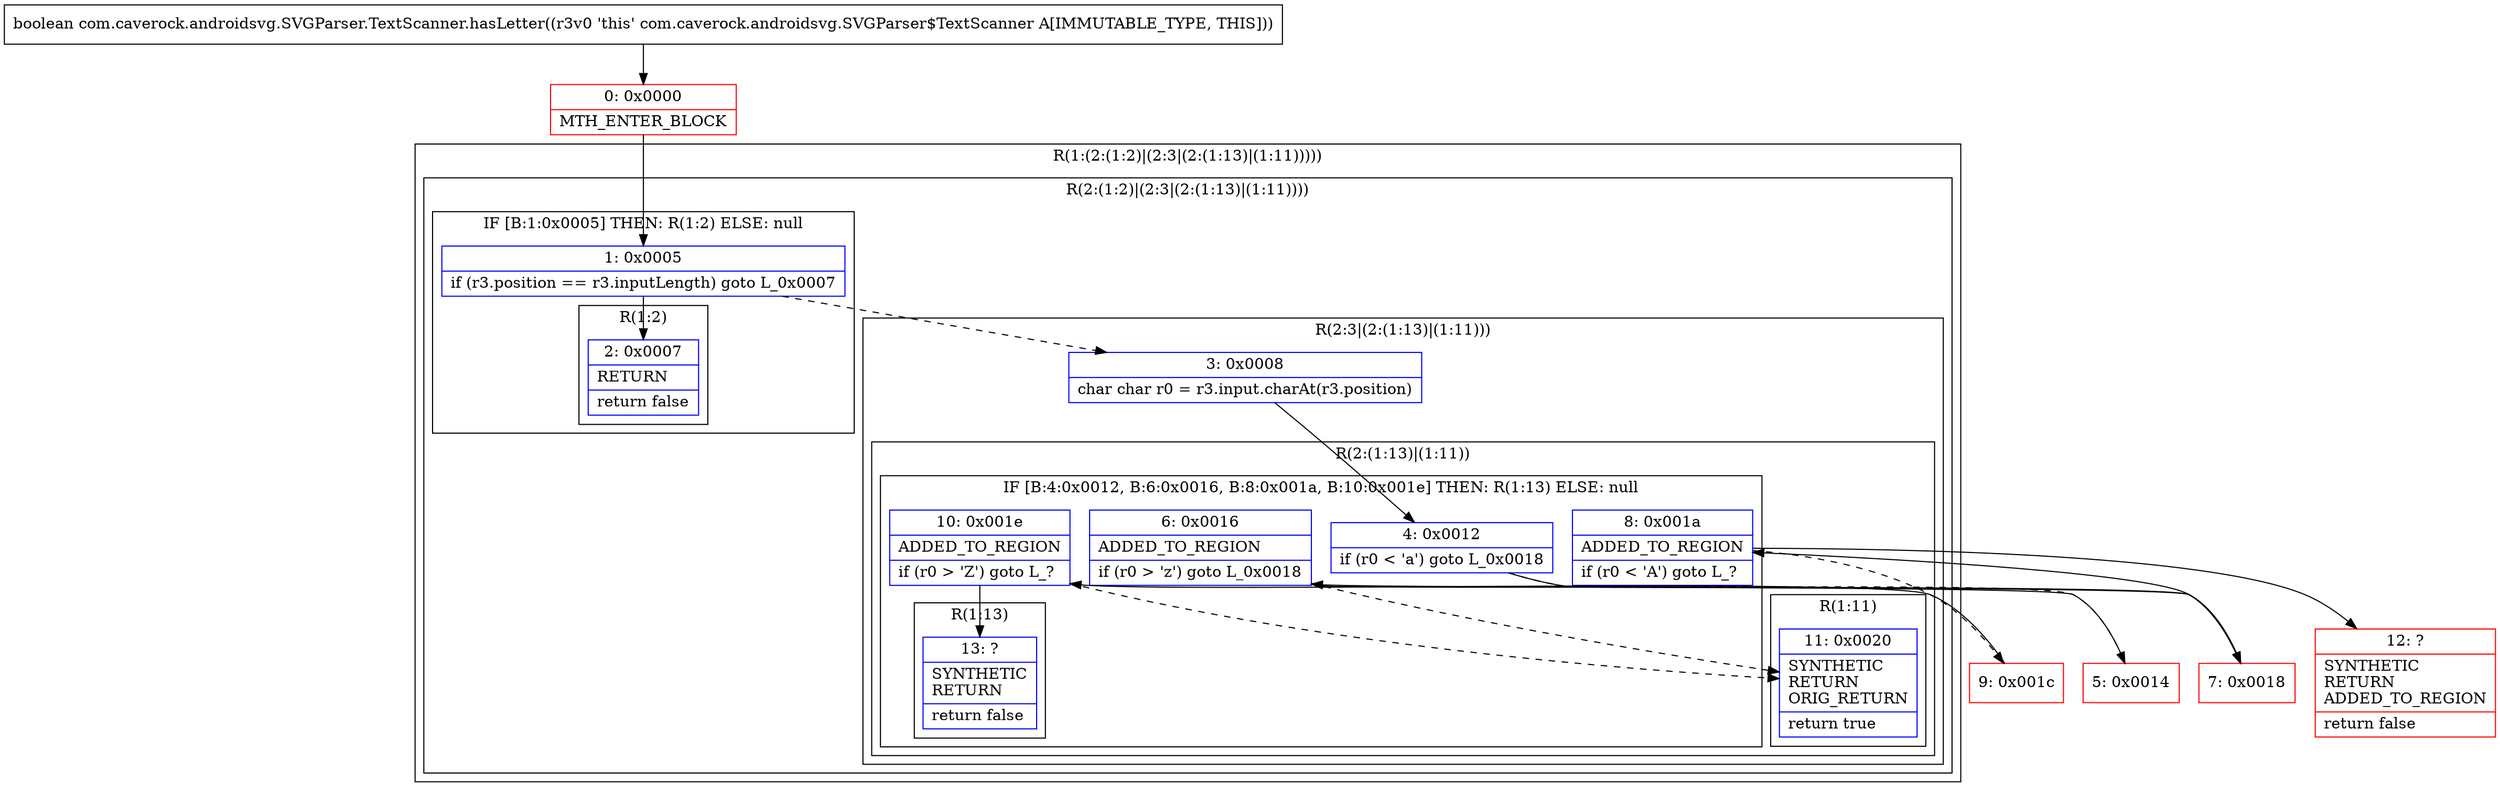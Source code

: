 digraph "CFG forcom.caverock.androidsvg.SVGParser.TextScanner.hasLetter()Z" {
subgraph cluster_Region_2049392331 {
label = "R(1:(2:(1:2)|(2:3|(2:(1:13)|(1:11)))))";
node [shape=record,color=blue];
subgraph cluster_Region_1329422481 {
label = "R(2:(1:2)|(2:3|(2:(1:13)|(1:11))))";
node [shape=record,color=blue];
subgraph cluster_IfRegion_802458780 {
label = "IF [B:1:0x0005] THEN: R(1:2) ELSE: null";
node [shape=record,color=blue];
Node_1 [shape=record,label="{1\:\ 0x0005|if (r3.position == r3.inputLength) goto L_0x0007\l}"];
subgraph cluster_Region_912841662 {
label = "R(1:2)";
node [shape=record,color=blue];
Node_2 [shape=record,label="{2\:\ 0x0007|RETURN\l|return false\l}"];
}
}
subgraph cluster_Region_1005280282 {
label = "R(2:3|(2:(1:13)|(1:11)))";
node [shape=record,color=blue];
Node_3 [shape=record,label="{3\:\ 0x0008|char char r0 = r3.input.charAt(r3.position)\l}"];
subgraph cluster_Region_1970961118 {
label = "R(2:(1:13)|(1:11))";
node [shape=record,color=blue];
subgraph cluster_IfRegion_1083380074 {
label = "IF [B:4:0x0012, B:6:0x0016, B:8:0x001a, B:10:0x001e] THEN: R(1:13) ELSE: null";
node [shape=record,color=blue];
Node_4 [shape=record,label="{4\:\ 0x0012|if (r0 \< 'a') goto L_0x0018\l}"];
Node_6 [shape=record,label="{6\:\ 0x0016|ADDED_TO_REGION\l|if (r0 \> 'z') goto L_0x0018\l}"];
Node_8 [shape=record,label="{8\:\ 0x001a|ADDED_TO_REGION\l|if (r0 \< 'A') goto L_?\l}"];
Node_10 [shape=record,label="{10\:\ 0x001e|ADDED_TO_REGION\l|if (r0 \> 'Z') goto L_?\l}"];
subgraph cluster_Region_1374135560 {
label = "R(1:13)";
node [shape=record,color=blue];
Node_13 [shape=record,label="{13\:\ ?|SYNTHETIC\lRETURN\l|return false\l}"];
}
}
subgraph cluster_Region_1524392900 {
label = "R(1:11)";
node [shape=record,color=blue];
Node_11 [shape=record,label="{11\:\ 0x0020|SYNTHETIC\lRETURN\lORIG_RETURN\l|return true\l}"];
}
}
}
}
}
Node_0 [shape=record,color=red,label="{0\:\ 0x0000|MTH_ENTER_BLOCK\l}"];
Node_5 [shape=record,color=red,label="{5\:\ 0x0014}"];
Node_7 [shape=record,color=red,label="{7\:\ 0x0018}"];
Node_9 [shape=record,color=red,label="{9\:\ 0x001c}"];
Node_12 [shape=record,color=red,label="{12\:\ ?|SYNTHETIC\lRETURN\lADDED_TO_REGION\l|return false\l}"];
MethodNode[shape=record,label="{boolean com.caverock.androidsvg.SVGParser.TextScanner.hasLetter((r3v0 'this' com.caverock.androidsvg.SVGParser$TextScanner A[IMMUTABLE_TYPE, THIS])) }"];
MethodNode -> Node_0;
Node_1 -> Node_2;
Node_1 -> Node_3[style=dashed];
Node_3 -> Node_4;
Node_4 -> Node_5[style=dashed];
Node_4 -> Node_7;
Node_6 -> Node_7;
Node_6 -> Node_11[style=dashed];
Node_8 -> Node_9[style=dashed];
Node_8 -> Node_12;
Node_10 -> Node_11[style=dashed];
Node_10 -> Node_13;
Node_0 -> Node_1;
Node_5 -> Node_6;
Node_7 -> Node_8;
Node_9 -> Node_10;
}

